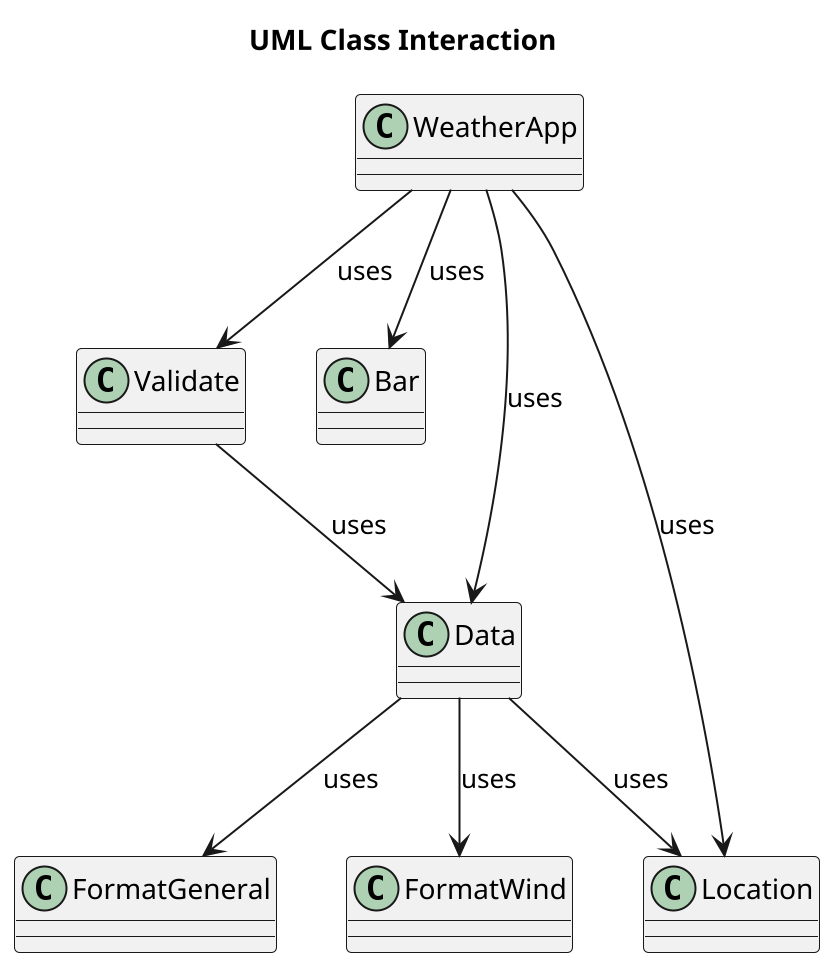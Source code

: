 @startuml
scale 2
title "UML Class Interaction"
class WeatherApp {
}

class Validate {
}

class Bar {
}

class Location {
}

class Data {
}

class FormatGeneral {
}

class FormatWind {
}

WeatherApp --> Validate : uses
WeatherApp --> Bar : uses
WeatherApp --> Location : uses
Validate --> Data : uses
WeatherApp --> Data : uses
Data --> Location : uses
Data --> FormatGeneral : uses
Data --> FormatWind : uses

@enduml